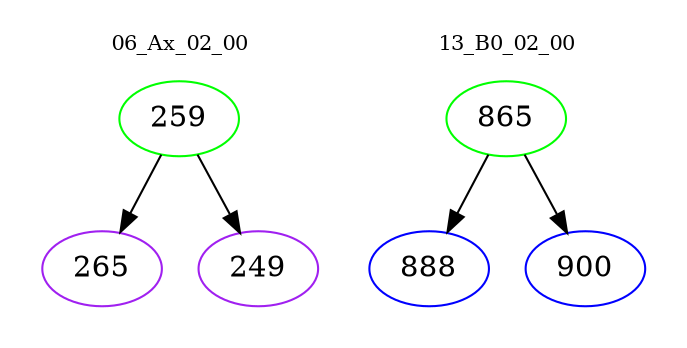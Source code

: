 digraph{
subgraph cluster_0 {
color = white
label = "06_Ax_02_00";
fontsize=10;
T0_259 [label="259", color="green"]
T0_259 -> T0_265 [color="black"]
T0_265 [label="265", color="purple"]
T0_259 -> T0_249 [color="black"]
T0_249 [label="249", color="purple"]
}
subgraph cluster_1 {
color = white
label = "13_B0_02_00";
fontsize=10;
T1_865 [label="865", color="green"]
T1_865 -> T1_888 [color="black"]
T1_888 [label="888", color="blue"]
T1_865 -> T1_900 [color="black"]
T1_900 [label="900", color="blue"]
}
}
